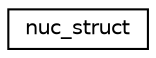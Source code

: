 digraph "Graphical Class Hierarchy"
{
  edge [fontname="Helvetica",fontsize="10",labelfontname="Helvetica",labelfontsize="10"];
  node [fontname="Helvetica",fontsize="10",shape=record];
  rankdir="LR";
  Node1 [label="nuc_struct",height=0.2,width=0.4,color="black", fillcolor="white", style="filled",URL="$structnuc__struct.html"];
}
